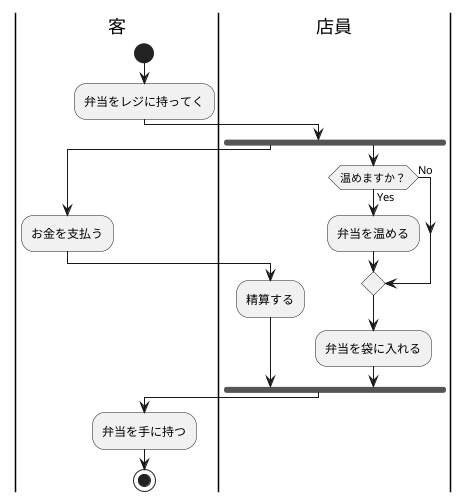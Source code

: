 @startuml
|客|
start 
:弁当をレジに持ってく;
|店員|
fork 
|客|
:お金を支払う;
|店員|
:精算する;
fork again
if (温めますか？) then (Yes)
    :弁当を温める;
else(No)
endif 
    :弁当を袋に入れる;
fork end
|客|
:弁当を手に持つ;
stop
@enduml